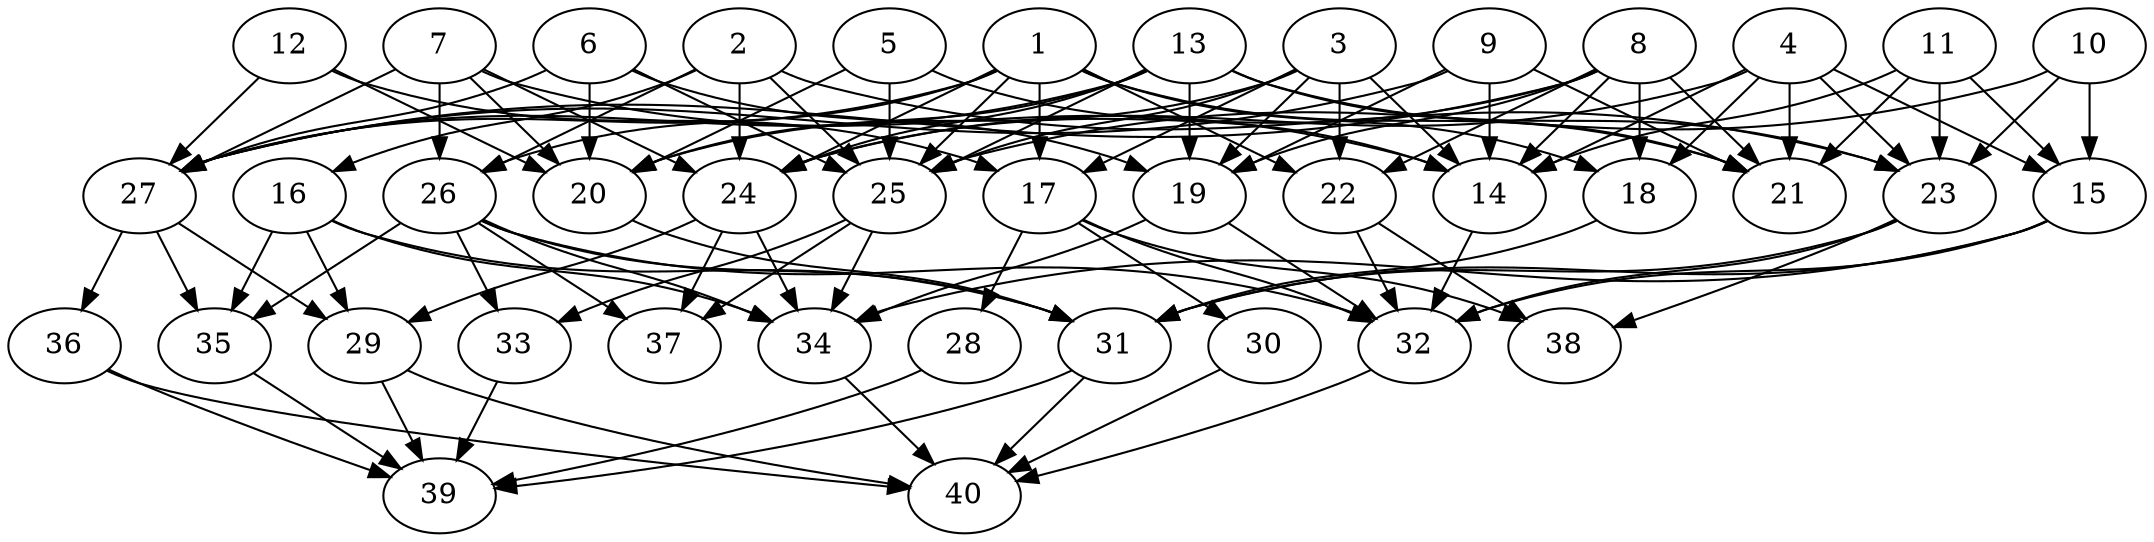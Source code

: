 // DAG automatically generated by daggen at Thu Oct  3 14:06:49 2019
// ./daggen --dot -n 40 --ccr 0.5 --fat 0.7 --regular 0.7 --density 0.5 --mindata 5242880 --maxdata 52428800 
digraph G {
  1 [size="18655232", alpha="0.12", expect_size="9327616"] 
  1 -> 17 [size ="9327616"]
  1 -> 18 [size ="9327616"]
  1 -> 21 [size ="9327616"]
  1 -> 22 [size ="9327616"]
  1 -> 24 [size ="9327616"]
  1 -> 25 [size ="9327616"]
  1 -> 26 [size ="9327616"]
  1 -> 27 [size ="9327616"]
  2 [size="72456192", alpha="0.17", expect_size="36228096"] 
  2 -> 16 [size ="36228096"]
  2 -> 23 [size ="36228096"]
  2 -> 24 [size ="36228096"]
  2 -> 25 [size ="36228096"]
  2 -> 26 [size ="36228096"]
  3 [size="33792000", alpha="0.09", expect_size="16896000"] 
  3 -> 14 [size ="16896000"]
  3 -> 17 [size ="16896000"]
  3 -> 19 [size ="16896000"]
  3 -> 20 [size ="16896000"]
  3 -> 22 [size ="16896000"]
  3 -> 25 [size ="16896000"]
  4 [size="49608704", alpha="0.09", expect_size="24804352"] 
  4 -> 14 [size ="24804352"]
  4 -> 15 [size ="24804352"]
  4 -> 18 [size ="24804352"]
  4 -> 21 [size ="24804352"]
  4 -> 23 [size ="24804352"]
  4 -> 24 [size ="24804352"]
  5 [size="24092672", alpha="0.14", expect_size="12046336"] 
  5 -> 14 [size ="12046336"]
  5 -> 20 [size ="12046336"]
  5 -> 25 [size ="12046336"]
  6 [size="78362624", alpha="0.08", expect_size="39181312"] 
  6 -> 19 [size ="39181312"]
  6 -> 20 [size ="39181312"]
  6 -> 25 [size ="39181312"]
  6 -> 27 [size ="39181312"]
  7 [size="73269248", alpha="0.10", expect_size="36634624"] 
  7 -> 14 [size ="36634624"]
  7 -> 20 [size ="36634624"]
  7 -> 24 [size ="36634624"]
  7 -> 26 [size ="36634624"]
  7 -> 27 [size ="36634624"]
  8 [size="10858496", alpha="0.08", expect_size="5429248"] 
  8 -> 14 [size ="5429248"]
  8 -> 18 [size ="5429248"]
  8 -> 19 [size ="5429248"]
  8 -> 21 [size ="5429248"]
  8 -> 22 [size ="5429248"]
  8 -> 24 [size ="5429248"]
  8 -> 27 [size ="5429248"]
  9 [size="86048768", alpha="0.07", expect_size="43024384"] 
  9 -> 14 [size ="43024384"]
  9 -> 19 [size ="43024384"]
  9 -> 21 [size ="43024384"]
  9 -> 27 [size ="43024384"]
  10 [size="40652800", alpha="0.13", expect_size="20326400"] 
  10 -> 15 [size ="20326400"]
  10 -> 23 [size ="20326400"]
  10 -> 25 [size ="20326400"]
  11 [size="101875712", alpha="0.02", expect_size="50937856"] 
  11 -> 14 [size ="50937856"]
  11 -> 15 [size ="50937856"]
  11 -> 21 [size ="50937856"]
  11 -> 23 [size ="50937856"]
  12 [size="63752192", alpha="0.18", expect_size="31876096"] 
  12 -> 17 [size ="31876096"]
  12 -> 20 [size ="31876096"]
  12 -> 27 [size ="31876096"]
  13 [size="50030592", alpha="0.02", expect_size="25015296"] 
  13 -> 19 [size ="25015296"]
  13 -> 20 [size ="25015296"]
  13 -> 21 [size ="25015296"]
  13 -> 23 [size ="25015296"]
  13 -> 24 [size ="25015296"]
  13 -> 25 [size ="25015296"]
  13 -> 27 [size ="25015296"]
  14 [size="93153280", alpha="0.05", expect_size="46576640"] 
  14 -> 32 [size ="46576640"]
  15 [size="40966144", alpha="0.20", expect_size="20483072"] 
  15 -> 31 [size ="20483072"]
  15 -> 32 [size ="20483072"]
  15 -> 34 [size ="20483072"]
  16 [size="14972928", alpha="0.08", expect_size="7486464"] 
  16 -> 29 [size ="7486464"]
  16 -> 31 [size ="7486464"]
  16 -> 34 [size ="7486464"]
  16 -> 35 [size ="7486464"]
  17 [size="51757056", alpha="0.12", expect_size="25878528"] 
  17 -> 28 [size ="25878528"]
  17 -> 30 [size ="25878528"]
  17 -> 32 [size ="25878528"]
  17 -> 38 [size ="25878528"]
  18 [size="98793472", alpha="0.01", expect_size="49396736"] 
  18 -> 31 [size ="49396736"]
  19 [size="41525248", alpha="0.04", expect_size="20762624"] 
  19 -> 32 [size ="20762624"]
  19 -> 34 [size ="20762624"]
  20 [size="75204608", alpha="0.00", expect_size="37602304"] 
  20 -> 31 [size ="37602304"]
  21 [size="43028480", alpha="0.18", expect_size="21514240"] 
  22 [size="54622208", alpha="0.09", expect_size="27311104"] 
  22 -> 32 [size ="27311104"]
  22 -> 38 [size ="27311104"]
  23 [size="44199936", alpha="0.04", expect_size="22099968"] 
  23 -> 31 [size ="22099968"]
  23 -> 32 [size ="22099968"]
  23 -> 38 [size ="22099968"]
  24 [size="52811776", alpha="0.08", expect_size="26405888"] 
  24 -> 29 [size ="26405888"]
  24 -> 34 [size ="26405888"]
  24 -> 37 [size ="26405888"]
  25 [size="78235648", alpha="0.15", expect_size="39117824"] 
  25 -> 33 [size ="39117824"]
  25 -> 34 [size ="39117824"]
  25 -> 37 [size ="39117824"]
  26 [size="76998656", alpha="0.16", expect_size="38499328"] 
  26 -> 31 [size ="38499328"]
  26 -> 32 [size ="38499328"]
  26 -> 33 [size ="38499328"]
  26 -> 34 [size ="38499328"]
  26 -> 35 [size ="38499328"]
  26 -> 37 [size ="38499328"]
  27 [size="19445760", alpha="0.11", expect_size="9722880"] 
  27 -> 29 [size ="9722880"]
  27 -> 35 [size ="9722880"]
  27 -> 36 [size ="9722880"]
  28 [size="75892736", alpha="0.05", expect_size="37946368"] 
  28 -> 39 [size ="37946368"]
  29 [size="82073600", alpha="0.16", expect_size="41036800"] 
  29 -> 39 [size ="41036800"]
  29 -> 40 [size ="41036800"]
  30 [size="102578176", alpha="0.13", expect_size="51289088"] 
  30 -> 40 [size ="51289088"]
  31 [size="103608320", alpha="0.10", expect_size="51804160"] 
  31 -> 39 [size ="51804160"]
  31 -> 40 [size ="51804160"]
  32 [size="93337600", alpha="0.17", expect_size="46668800"] 
  32 -> 40 [size ="46668800"]
  33 [size="39368704", alpha="0.13", expect_size="19684352"] 
  33 -> 39 [size ="19684352"]
  34 [size="59375616", alpha="0.07", expect_size="29687808"] 
  34 -> 40 [size ="29687808"]
  35 [size="98113536", alpha="0.07", expect_size="49056768"] 
  35 -> 39 [size ="49056768"]
  36 [size="74817536", alpha="0.08", expect_size="37408768"] 
  36 -> 39 [size ="37408768"]
  36 -> 40 [size ="37408768"]
  37 [size="57364480", alpha="0.18", expect_size="28682240"] 
  38 [size="14170112", alpha="0.06", expect_size="7085056"] 
  39 [size="39974912", alpha="0.01", expect_size="19987456"] 
  40 [size="21604352", alpha="0.10", expect_size="10802176"] 
}
